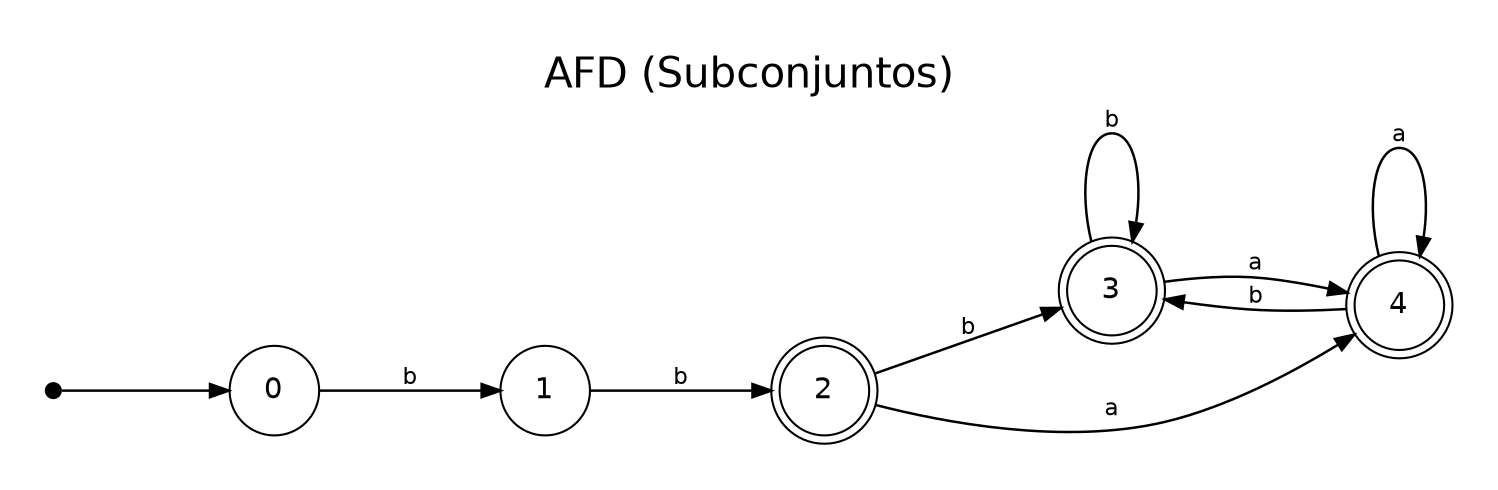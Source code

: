 digraph DFA {
  rankdir=LR; layout=dot; splines=true; overlap=false; concentrate=true; outputorder=edgesfirst; nodesep=0.7; ranksep=1.1; margin=0.25;
  labelloc="t"; label="AFD (Subconjuntos)"; fontsize=20; fontname="Helvetica";
  node [shape=circle, width=0.6, height=0.6, fontname="Helvetica"];
  edge [fontname="Helvetica", fontsize=11, arrowsize=0.9, penwidth=1.2, labeldistance=1.6];
  __start [shape=point, width=0.1, label=""];
  __start -> 0;
  2 [shape=doublecircle];
  3 [shape=doublecircle];
  4 [shape=doublecircle];
  0 -> 1 [label="b"];
  1 -> 2 [label="b"];
  2 -> 3 [label="b"];
  2 -> 4 [label="a"];
  4 -> 3 [label="b"];
  4 -> 4 [label="a"];
  3 -> 3 [label="b"];
  3 -> 4 [label="a"];
}
